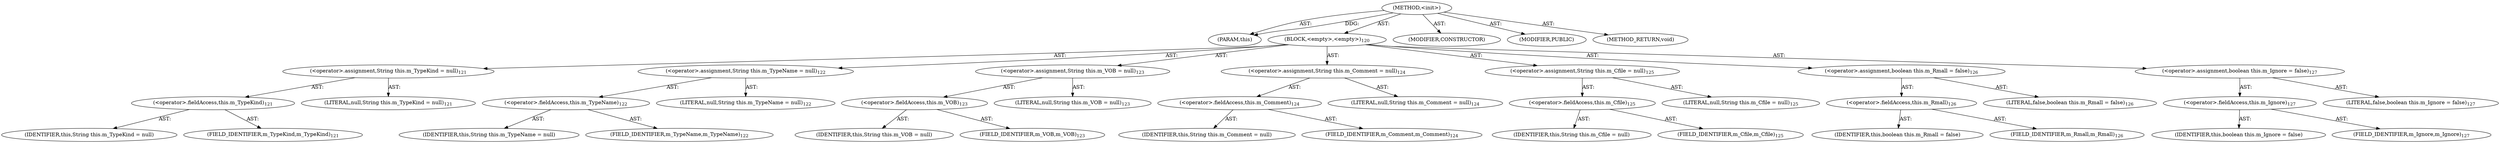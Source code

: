digraph "&lt;init&gt;" {  
"111669149715" [label = <(METHOD,&lt;init&gt;)> ]
"115964117021" [label = <(PARAM,this)> ]
"25769803810" [label = <(BLOCK,&lt;empty&gt;,&lt;empty&gt;)<SUB>120</SUB>> ]
"30064771178" [label = <(&lt;operator&gt;.assignment,String this.m_TypeKind = null)<SUB>121</SUB>> ]
"30064771179" [label = <(&lt;operator&gt;.fieldAccess,this.m_TypeKind)<SUB>121</SUB>> ]
"68719476822" [label = <(IDENTIFIER,this,String this.m_TypeKind = null)> ]
"55834574868" [label = <(FIELD_IDENTIFIER,m_TypeKind,m_TypeKind)<SUB>121</SUB>> ]
"90194313230" [label = <(LITERAL,null,String this.m_TypeKind = null)<SUB>121</SUB>> ]
"30064771180" [label = <(&lt;operator&gt;.assignment,String this.m_TypeName = null)<SUB>122</SUB>> ]
"30064771181" [label = <(&lt;operator&gt;.fieldAccess,this.m_TypeName)<SUB>122</SUB>> ]
"68719476823" [label = <(IDENTIFIER,this,String this.m_TypeName = null)> ]
"55834574869" [label = <(FIELD_IDENTIFIER,m_TypeName,m_TypeName)<SUB>122</SUB>> ]
"90194313231" [label = <(LITERAL,null,String this.m_TypeName = null)<SUB>122</SUB>> ]
"30064771182" [label = <(&lt;operator&gt;.assignment,String this.m_VOB = null)<SUB>123</SUB>> ]
"30064771183" [label = <(&lt;operator&gt;.fieldAccess,this.m_VOB)<SUB>123</SUB>> ]
"68719476824" [label = <(IDENTIFIER,this,String this.m_VOB = null)> ]
"55834574870" [label = <(FIELD_IDENTIFIER,m_VOB,m_VOB)<SUB>123</SUB>> ]
"90194313232" [label = <(LITERAL,null,String this.m_VOB = null)<SUB>123</SUB>> ]
"30064771184" [label = <(&lt;operator&gt;.assignment,String this.m_Comment = null)<SUB>124</SUB>> ]
"30064771185" [label = <(&lt;operator&gt;.fieldAccess,this.m_Comment)<SUB>124</SUB>> ]
"68719476825" [label = <(IDENTIFIER,this,String this.m_Comment = null)> ]
"55834574871" [label = <(FIELD_IDENTIFIER,m_Comment,m_Comment)<SUB>124</SUB>> ]
"90194313233" [label = <(LITERAL,null,String this.m_Comment = null)<SUB>124</SUB>> ]
"30064771186" [label = <(&lt;operator&gt;.assignment,String this.m_Cfile = null)<SUB>125</SUB>> ]
"30064771187" [label = <(&lt;operator&gt;.fieldAccess,this.m_Cfile)<SUB>125</SUB>> ]
"68719476826" [label = <(IDENTIFIER,this,String this.m_Cfile = null)> ]
"55834574872" [label = <(FIELD_IDENTIFIER,m_Cfile,m_Cfile)<SUB>125</SUB>> ]
"90194313234" [label = <(LITERAL,null,String this.m_Cfile = null)<SUB>125</SUB>> ]
"30064771188" [label = <(&lt;operator&gt;.assignment,boolean this.m_Rmall = false)<SUB>126</SUB>> ]
"30064771189" [label = <(&lt;operator&gt;.fieldAccess,this.m_Rmall)<SUB>126</SUB>> ]
"68719476827" [label = <(IDENTIFIER,this,boolean this.m_Rmall = false)> ]
"55834574873" [label = <(FIELD_IDENTIFIER,m_Rmall,m_Rmall)<SUB>126</SUB>> ]
"90194313235" [label = <(LITERAL,false,boolean this.m_Rmall = false)<SUB>126</SUB>> ]
"30064771190" [label = <(&lt;operator&gt;.assignment,boolean this.m_Ignore = false)<SUB>127</SUB>> ]
"30064771191" [label = <(&lt;operator&gt;.fieldAccess,this.m_Ignore)<SUB>127</SUB>> ]
"68719476828" [label = <(IDENTIFIER,this,boolean this.m_Ignore = false)> ]
"55834574874" [label = <(FIELD_IDENTIFIER,m_Ignore,m_Ignore)<SUB>127</SUB>> ]
"90194313236" [label = <(LITERAL,false,boolean this.m_Ignore = false)<SUB>127</SUB>> ]
"133143986233" [label = <(MODIFIER,CONSTRUCTOR)> ]
"133143986234" [label = <(MODIFIER,PUBLIC)> ]
"128849018899" [label = <(METHOD_RETURN,void)> ]
  "111669149715" -> "115964117021"  [ label = "AST: "] 
  "111669149715" -> "25769803810"  [ label = "AST: "] 
  "111669149715" -> "133143986233"  [ label = "AST: "] 
  "111669149715" -> "133143986234"  [ label = "AST: "] 
  "111669149715" -> "128849018899"  [ label = "AST: "] 
  "25769803810" -> "30064771178"  [ label = "AST: "] 
  "25769803810" -> "30064771180"  [ label = "AST: "] 
  "25769803810" -> "30064771182"  [ label = "AST: "] 
  "25769803810" -> "30064771184"  [ label = "AST: "] 
  "25769803810" -> "30064771186"  [ label = "AST: "] 
  "25769803810" -> "30064771188"  [ label = "AST: "] 
  "25769803810" -> "30064771190"  [ label = "AST: "] 
  "30064771178" -> "30064771179"  [ label = "AST: "] 
  "30064771178" -> "90194313230"  [ label = "AST: "] 
  "30064771179" -> "68719476822"  [ label = "AST: "] 
  "30064771179" -> "55834574868"  [ label = "AST: "] 
  "30064771180" -> "30064771181"  [ label = "AST: "] 
  "30064771180" -> "90194313231"  [ label = "AST: "] 
  "30064771181" -> "68719476823"  [ label = "AST: "] 
  "30064771181" -> "55834574869"  [ label = "AST: "] 
  "30064771182" -> "30064771183"  [ label = "AST: "] 
  "30064771182" -> "90194313232"  [ label = "AST: "] 
  "30064771183" -> "68719476824"  [ label = "AST: "] 
  "30064771183" -> "55834574870"  [ label = "AST: "] 
  "30064771184" -> "30064771185"  [ label = "AST: "] 
  "30064771184" -> "90194313233"  [ label = "AST: "] 
  "30064771185" -> "68719476825"  [ label = "AST: "] 
  "30064771185" -> "55834574871"  [ label = "AST: "] 
  "30064771186" -> "30064771187"  [ label = "AST: "] 
  "30064771186" -> "90194313234"  [ label = "AST: "] 
  "30064771187" -> "68719476826"  [ label = "AST: "] 
  "30064771187" -> "55834574872"  [ label = "AST: "] 
  "30064771188" -> "30064771189"  [ label = "AST: "] 
  "30064771188" -> "90194313235"  [ label = "AST: "] 
  "30064771189" -> "68719476827"  [ label = "AST: "] 
  "30064771189" -> "55834574873"  [ label = "AST: "] 
  "30064771190" -> "30064771191"  [ label = "AST: "] 
  "30064771190" -> "90194313236"  [ label = "AST: "] 
  "30064771191" -> "68719476828"  [ label = "AST: "] 
  "30064771191" -> "55834574874"  [ label = "AST: "] 
  "111669149715" -> "115964117021"  [ label = "DDG: "] 
}
